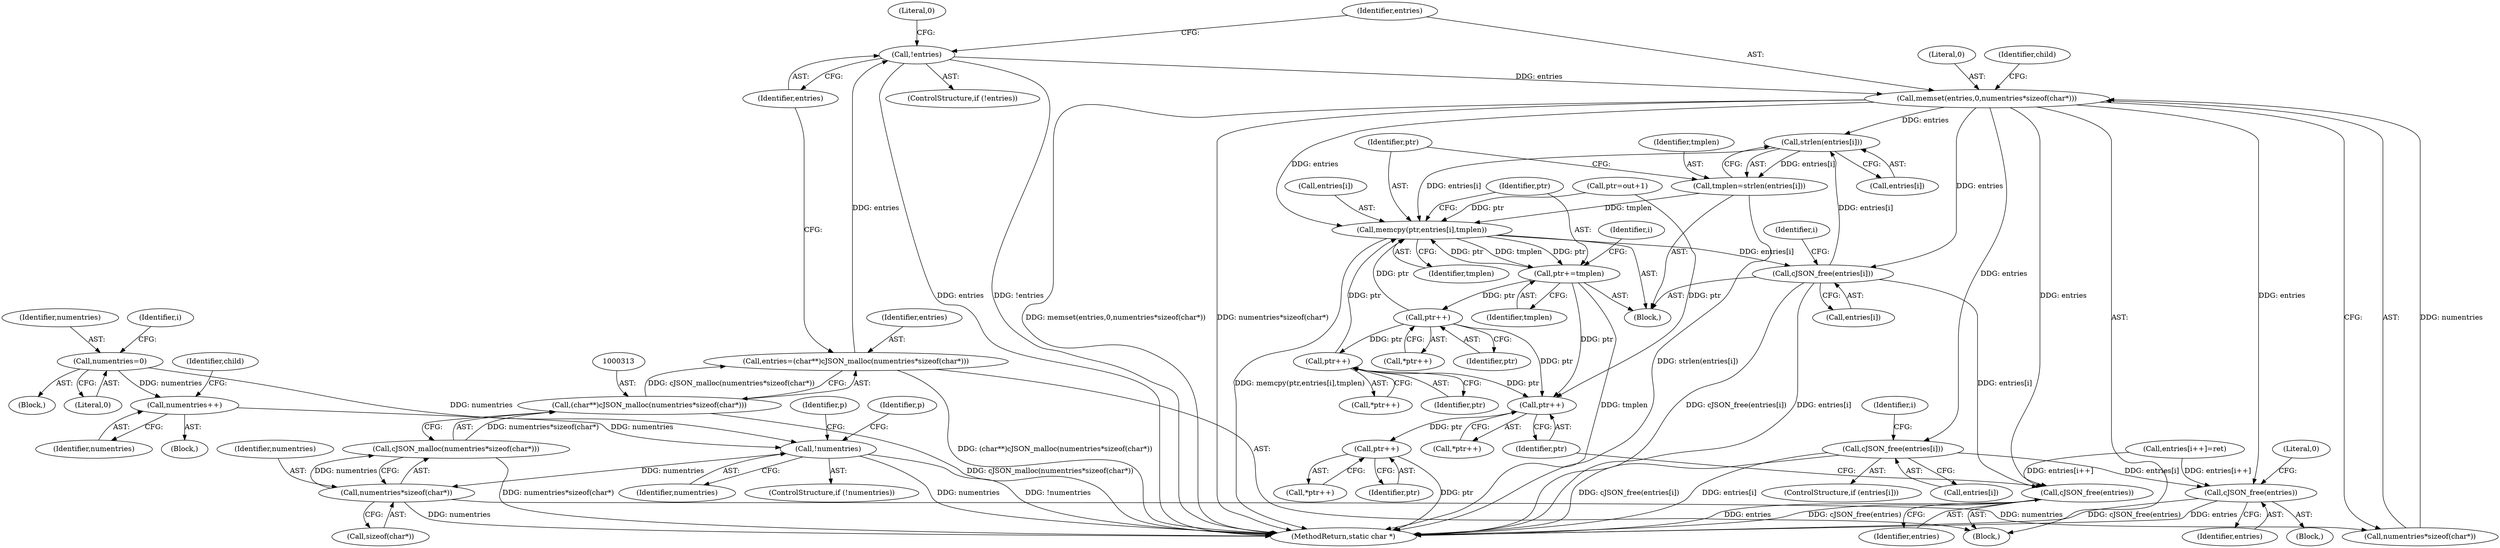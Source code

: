 digraph "0_iperf_91f2fa59e8ed80dfbf400add0164ee0e508e412a_40@pointer" {
"1000320" [label="(Call,!entries)"];
"1000310" [label="(Call,entries=(char**)cJSON_malloc(numentries*sizeof(char*)))"];
"1000312" [label="(Call,(char**)cJSON_malloc(numentries*sizeof(char*)))"];
"1000314" [label="(Call,cJSON_malloc(numentries*sizeof(char*)))"];
"1000315" [label="(Call,numentries*sizeof(char*))"];
"1000159" [label="(Call,!numentries)"];
"1000151" [label="(Call,numentries++)"];
"1000133" [label="(Call,numentries=0)"];
"1000324" [label="(Call,memset(entries,0,numentries*sizeof(char*)))"];
"1000410" [label="(Call,cJSON_free(entries[i]))"];
"1000414" [label="(Call,cJSON_free(entries))"];
"1000443" [label="(Call,strlen(entries[i]))"];
"1000441" [label="(Call,tmplen=strlen(entries[i]))"];
"1000447" [label="(Call,memcpy(ptr,entries[i],tmplen))"];
"1000453" [label="(Call,ptr+=tmplen)"];
"1000465" [label="(Call,ptr++)"];
"1000472" [label="(Call,ptr++)"];
"1000487" [label="(Call,ptr++)"];
"1000492" [label="(Call,ptr++)"];
"1000479" [label="(Call,cJSON_free(entries[i]))"];
"1000483" [label="(Call,cJSON_free(entries))"];
"1000154" [label="(Identifier,child)"];
"1000135" [label="(Literal,0)"];
"1000479" [label="(Call,cJSON_free(entries[i]))"];
"1000458" [label="(Identifier,i)"];
"1000447" [label="(Call,memcpy(ptr,entries[i],tmplen))"];
"1000464" [label="(Call,*ptr++)"];
"1000448" [label="(Identifier,ptr)"];
"1000138" [label="(Identifier,i)"];
"1000315" [label="(Call,numentries*sizeof(char*))"];
"1000309" [label="(Block,)"];
"1000316" [label="(Identifier,numentries)"];
"1000414" [label="(Call,cJSON_free(entries))"];
"1000443" [label="(Call,strlen(entries[i]))"];
"1000351" [label="(Call,entries[i++]=ret)"];
"1000440" [label="(Block,)"];
"1000321" [label="(Identifier,entries)"];
"1000486" [label="(Call,*ptr++)"];
"1000163" [label="(Identifier,p)"];
"1000441" [label="(Call,tmplen=strlen(entries[i]))"];
"1000466" [label="(Identifier,ptr)"];
"1000325" [label="(Identifier,entries)"];
"1000465" [label="(Call,ptr++)"];
"1000320" [label="(Call,!entries)"];
"1000327" [label="(Call,numentries*sizeof(char*))"];
"1000422" [label="(Call,ptr=out+1)"];
"1000491" [label="(Call,*ptr++)"];
"1000483" [label="(Call,cJSON_free(entries))"];
"1000472" [label="(Call,ptr++)"];
"1000311" [label="(Identifier,entries)"];
"1000453" [label="(Call,ptr+=tmplen)"];
"1000152" [label="(Identifier,numentries)"];
"1000159" [label="(Call,!numentries)"];
"1000493" [label="(Identifier,ptr)"];
"1000323" [label="(Literal,0)"];
"1000497" [label="(MethodReturn,static char *)"];
"1000317" [label="(Call,sizeof(char*))"];
"1000471" [label="(Call,*ptr++)"];
"1000406" [label="(ControlStructure,if (entries[i]))"];
"1000411" [label="(Call,entries[i])"];
"1000454" [label="(Identifier,ptr)"];
"1000444" [label="(Call,entries[i])"];
"1000452" [label="(Identifier,tmplen)"];
"1000405" [label="(Identifier,i)"];
"1000324" [label="(Call,memset(entries,0,numentries*sizeof(char*)))"];
"1000151" [label="(Call,numentries++)"];
"1000473" [label="(Identifier,ptr)"];
"1000410" [label="(Call,cJSON_free(entries[i]))"];
"1000442" [label="(Identifier,tmplen)"];
"1000150" [label="(Block,)"];
"1000160" [label="(Identifier,numentries)"];
"1000449" [label="(Call,entries[i])"];
"1000326" [label="(Literal,0)"];
"1000439" [label="(Identifier,i)"];
"1000396" [label="(Block,)"];
"1000487" [label="(Call,ptr++)"];
"1000455" [label="(Identifier,tmplen)"];
"1000319" [label="(ControlStructure,if (!entries))"];
"1000310" [label="(Call,entries=(char**)cJSON_malloc(numentries*sizeof(char*)))"];
"1000332" [label="(Identifier,child)"];
"1000492" [label="(Call,ptr++)"];
"1000114" [label="(Block,)"];
"1000480" [label="(Call,entries[i])"];
"1000158" [label="(ControlStructure,if (!numentries))"];
"1000184" [label="(Identifier,p)"];
"1000133" [label="(Call,numentries=0)"];
"1000484" [label="(Identifier,entries)"];
"1000417" [label="(Literal,0)"];
"1000134" [label="(Identifier,numentries)"];
"1000415" [label="(Identifier,entries)"];
"1000314" [label="(Call,cJSON_malloc(numentries*sizeof(char*)))"];
"1000312" [label="(Call,(char**)cJSON_malloc(numentries*sizeof(char*)))"];
"1000488" [label="(Identifier,ptr)"];
"1000320" -> "1000319"  [label="AST: "];
"1000320" -> "1000321"  [label="CFG: "];
"1000321" -> "1000320"  [label="AST: "];
"1000323" -> "1000320"  [label="CFG: "];
"1000325" -> "1000320"  [label="CFG: "];
"1000320" -> "1000497"  [label="DDG: entries"];
"1000320" -> "1000497"  [label="DDG: !entries"];
"1000310" -> "1000320"  [label="DDG: entries"];
"1000320" -> "1000324"  [label="DDG: entries"];
"1000310" -> "1000309"  [label="AST: "];
"1000310" -> "1000312"  [label="CFG: "];
"1000311" -> "1000310"  [label="AST: "];
"1000312" -> "1000310"  [label="AST: "];
"1000321" -> "1000310"  [label="CFG: "];
"1000310" -> "1000497"  [label="DDG: (char**)cJSON_malloc(numentries*sizeof(char*))"];
"1000312" -> "1000310"  [label="DDG: cJSON_malloc(numentries*sizeof(char*))"];
"1000312" -> "1000314"  [label="CFG: "];
"1000313" -> "1000312"  [label="AST: "];
"1000314" -> "1000312"  [label="AST: "];
"1000312" -> "1000497"  [label="DDG: cJSON_malloc(numentries*sizeof(char*))"];
"1000314" -> "1000312"  [label="DDG: numentries*sizeof(char*)"];
"1000314" -> "1000315"  [label="CFG: "];
"1000315" -> "1000314"  [label="AST: "];
"1000314" -> "1000497"  [label="DDG: numentries*sizeof(char*)"];
"1000315" -> "1000314"  [label="DDG: numentries"];
"1000315" -> "1000317"  [label="CFG: "];
"1000316" -> "1000315"  [label="AST: "];
"1000317" -> "1000315"  [label="AST: "];
"1000315" -> "1000497"  [label="DDG: numentries"];
"1000159" -> "1000315"  [label="DDG: numentries"];
"1000315" -> "1000327"  [label="DDG: numentries"];
"1000159" -> "1000158"  [label="AST: "];
"1000159" -> "1000160"  [label="CFG: "];
"1000160" -> "1000159"  [label="AST: "];
"1000163" -> "1000159"  [label="CFG: "];
"1000184" -> "1000159"  [label="CFG: "];
"1000159" -> "1000497"  [label="DDG: !numentries"];
"1000159" -> "1000497"  [label="DDG: numentries"];
"1000151" -> "1000159"  [label="DDG: numentries"];
"1000133" -> "1000159"  [label="DDG: numentries"];
"1000151" -> "1000150"  [label="AST: "];
"1000151" -> "1000152"  [label="CFG: "];
"1000152" -> "1000151"  [label="AST: "];
"1000154" -> "1000151"  [label="CFG: "];
"1000133" -> "1000151"  [label="DDG: numentries"];
"1000133" -> "1000114"  [label="AST: "];
"1000133" -> "1000135"  [label="CFG: "];
"1000134" -> "1000133"  [label="AST: "];
"1000135" -> "1000133"  [label="AST: "];
"1000138" -> "1000133"  [label="CFG: "];
"1000324" -> "1000309"  [label="AST: "];
"1000324" -> "1000327"  [label="CFG: "];
"1000325" -> "1000324"  [label="AST: "];
"1000326" -> "1000324"  [label="AST: "];
"1000327" -> "1000324"  [label="AST: "];
"1000332" -> "1000324"  [label="CFG: "];
"1000324" -> "1000497"  [label="DDG: memset(entries,0,numentries*sizeof(char*))"];
"1000324" -> "1000497"  [label="DDG: numentries*sizeof(char*)"];
"1000327" -> "1000324"  [label="DDG: numentries"];
"1000324" -> "1000410"  [label="DDG: entries"];
"1000324" -> "1000414"  [label="DDG: entries"];
"1000324" -> "1000443"  [label="DDG: entries"];
"1000324" -> "1000447"  [label="DDG: entries"];
"1000324" -> "1000479"  [label="DDG: entries"];
"1000324" -> "1000483"  [label="DDG: entries"];
"1000410" -> "1000406"  [label="AST: "];
"1000410" -> "1000411"  [label="CFG: "];
"1000411" -> "1000410"  [label="AST: "];
"1000405" -> "1000410"  [label="CFG: "];
"1000410" -> "1000497"  [label="DDG: entries[i]"];
"1000410" -> "1000497"  [label="DDG: cJSON_free(entries[i])"];
"1000410" -> "1000414"  [label="DDG: entries[i]"];
"1000414" -> "1000396"  [label="AST: "];
"1000414" -> "1000415"  [label="CFG: "];
"1000415" -> "1000414"  [label="AST: "];
"1000417" -> "1000414"  [label="CFG: "];
"1000414" -> "1000497"  [label="DDG: cJSON_free(entries)"];
"1000414" -> "1000497"  [label="DDG: entries"];
"1000351" -> "1000414"  [label="DDG: entries[i++]"];
"1000443" -> "1000441"  [label="AST: "];
"1000443" -> "1000444"  [label="CFG: "];
"1000444" -> "1000443"  [label="AST: "];
"1000441" -> "1000443"  [label="CFG: "];
"1000443" -> "1000441"  [label="DDG: entries[i]"];
"1000479" -> "1000443"  [label="DDG: entries[i]"];
"1000443" -> "1000447"  [label="DDG: entries[i]"];
"1000441" -> "1000440"  [label="AST: "];
"1000442" -> "1000441"  [label="AST: "];
"1000448" -> "1000441"  [label="CFG: "];
"1000441" -> "1000497"  [label="DDG: strlen(entries[i])"];
"1000441" -> "1000447"  [label="DDG: tmplen"];
"1000447" -> "1000440"  [label="AST: "];
"1000447" -> "1000452"  [label="CFG: "];
"1000448" -> "1000447"  [label="AST: "];
"1000449" -> "1000447"  [label="AST: "];
"1000452" -> "1000447"  [label="AST: "];
"1000454" -> "1000447"  [label="CFG: "];
"1000447" -> "1000497"  [label="DDG: memcpy(ptr,entries[i],tmplen)"];
"1000422" -> "1000447"  [label="DDG: ptr"];
"1000472" -> "1000447"  [label="DDG: ptr"];
"1000453" -> "1000447"  [label="DDG: ptr"];
"1000465" -> "1000447"  [label="DDG: ptr"];
"1000447" -> "1000453"  [label="DDG: tmplen"];
"1000447" -> "1000453"  [label="DDG: ptr"];
"1000447" -> "1000479"  [label="DDG: entries[i]"];
"1000453" -> "1000440"  [label="AST: "];
"1000453" -> "1000455"  [label="CFG: "];
"1000454" -> "1000453"  [label="AST: "];
"1000455" -> "1000453"  [label="AST: "];
"1000458" -> "1000453"  [label="CFG: "];
"1000453" -> "1000497"  [label="DDG: tmplen"];
"1000453" -> "1000465"  [label="DDG: ptr"];
"1000453" -> "1000487"  [label="DDG: ptr"];
"1000465" -> "1000464"  [label="AST: "];
"1000465" -> "1000466"  [label="CFG: "];
"1000466" -> "1000465"  [label="AST: "];
"1000464" -> "1000465"  [label="CFG: "];
"1000465" -> "1000472"  [label="DDG: ptr"];
"1000465" -> "1000487"  [label="DDG: ptr"];
"1000472" -> "1000471"  [label="AST: "];
"1000472" -> "1000473"  [label="CFG: "];
"1000473" -> "1000472"  [label="AST: "];
"1000471" -> "1000472"  [label="CFG: "];
"1000472" -> "1000487"  [label="DDG: ptr"];
"1000487" -> "1000486"  [label="AST: "];
"1000487" -> "1000488"  [label="CFG: "];
"1000488" -> "1000487"  [label="AST: "];
"1000486" -> "1000487"  [label="CFG: "];
"1000422" -> "1000487"  [label="DDG: ptr"];
"1000487" -> "1000492"  [label="DDG: ptr"];
"1000492" -> "1000491"  [label="AST: "];
"1000492" -> "1000493"  [label="CFG: "];
"1000493" -> "1000492"  [label="AST: "];
"1000491" -> "1000492"  [label="CFG: "];
"1000492" -> "1000497"  [label="DDG: ptr"];
"1000479" -> "1000440"  [label="AST: "];
"1000479" -> "1000480"  [label="CFG: "];
"1000480" -> "1000479"  [label="AST: "];
"1000439" -> "1000479"  [label="CFG: "];
"1000479" -> "1000497"  [label="DDG: cJSON_free(entries[i])"];
"1000479" -> "1000497"  [label="DDG: entries[i]"];
"1000479" -> "1000483"  [label="DDG: entries[i]"];
"1000483" -> "1000309"  [label="AST: "];
"1000483" -> "1000484"  [label="CFG: "];
"1000484" -> "1000483"  [label="AST: "];
"1000488" -> "1000483"  [label="CFG: "];
"1000483" -> "1000497"  [label="DDG: cJSON_free(entries)"];
"1000483" -> "1000497"  [label="DDG: entries"];
"1000351" -> "1000483"  [label="DDG: entries[i++]"];
}
